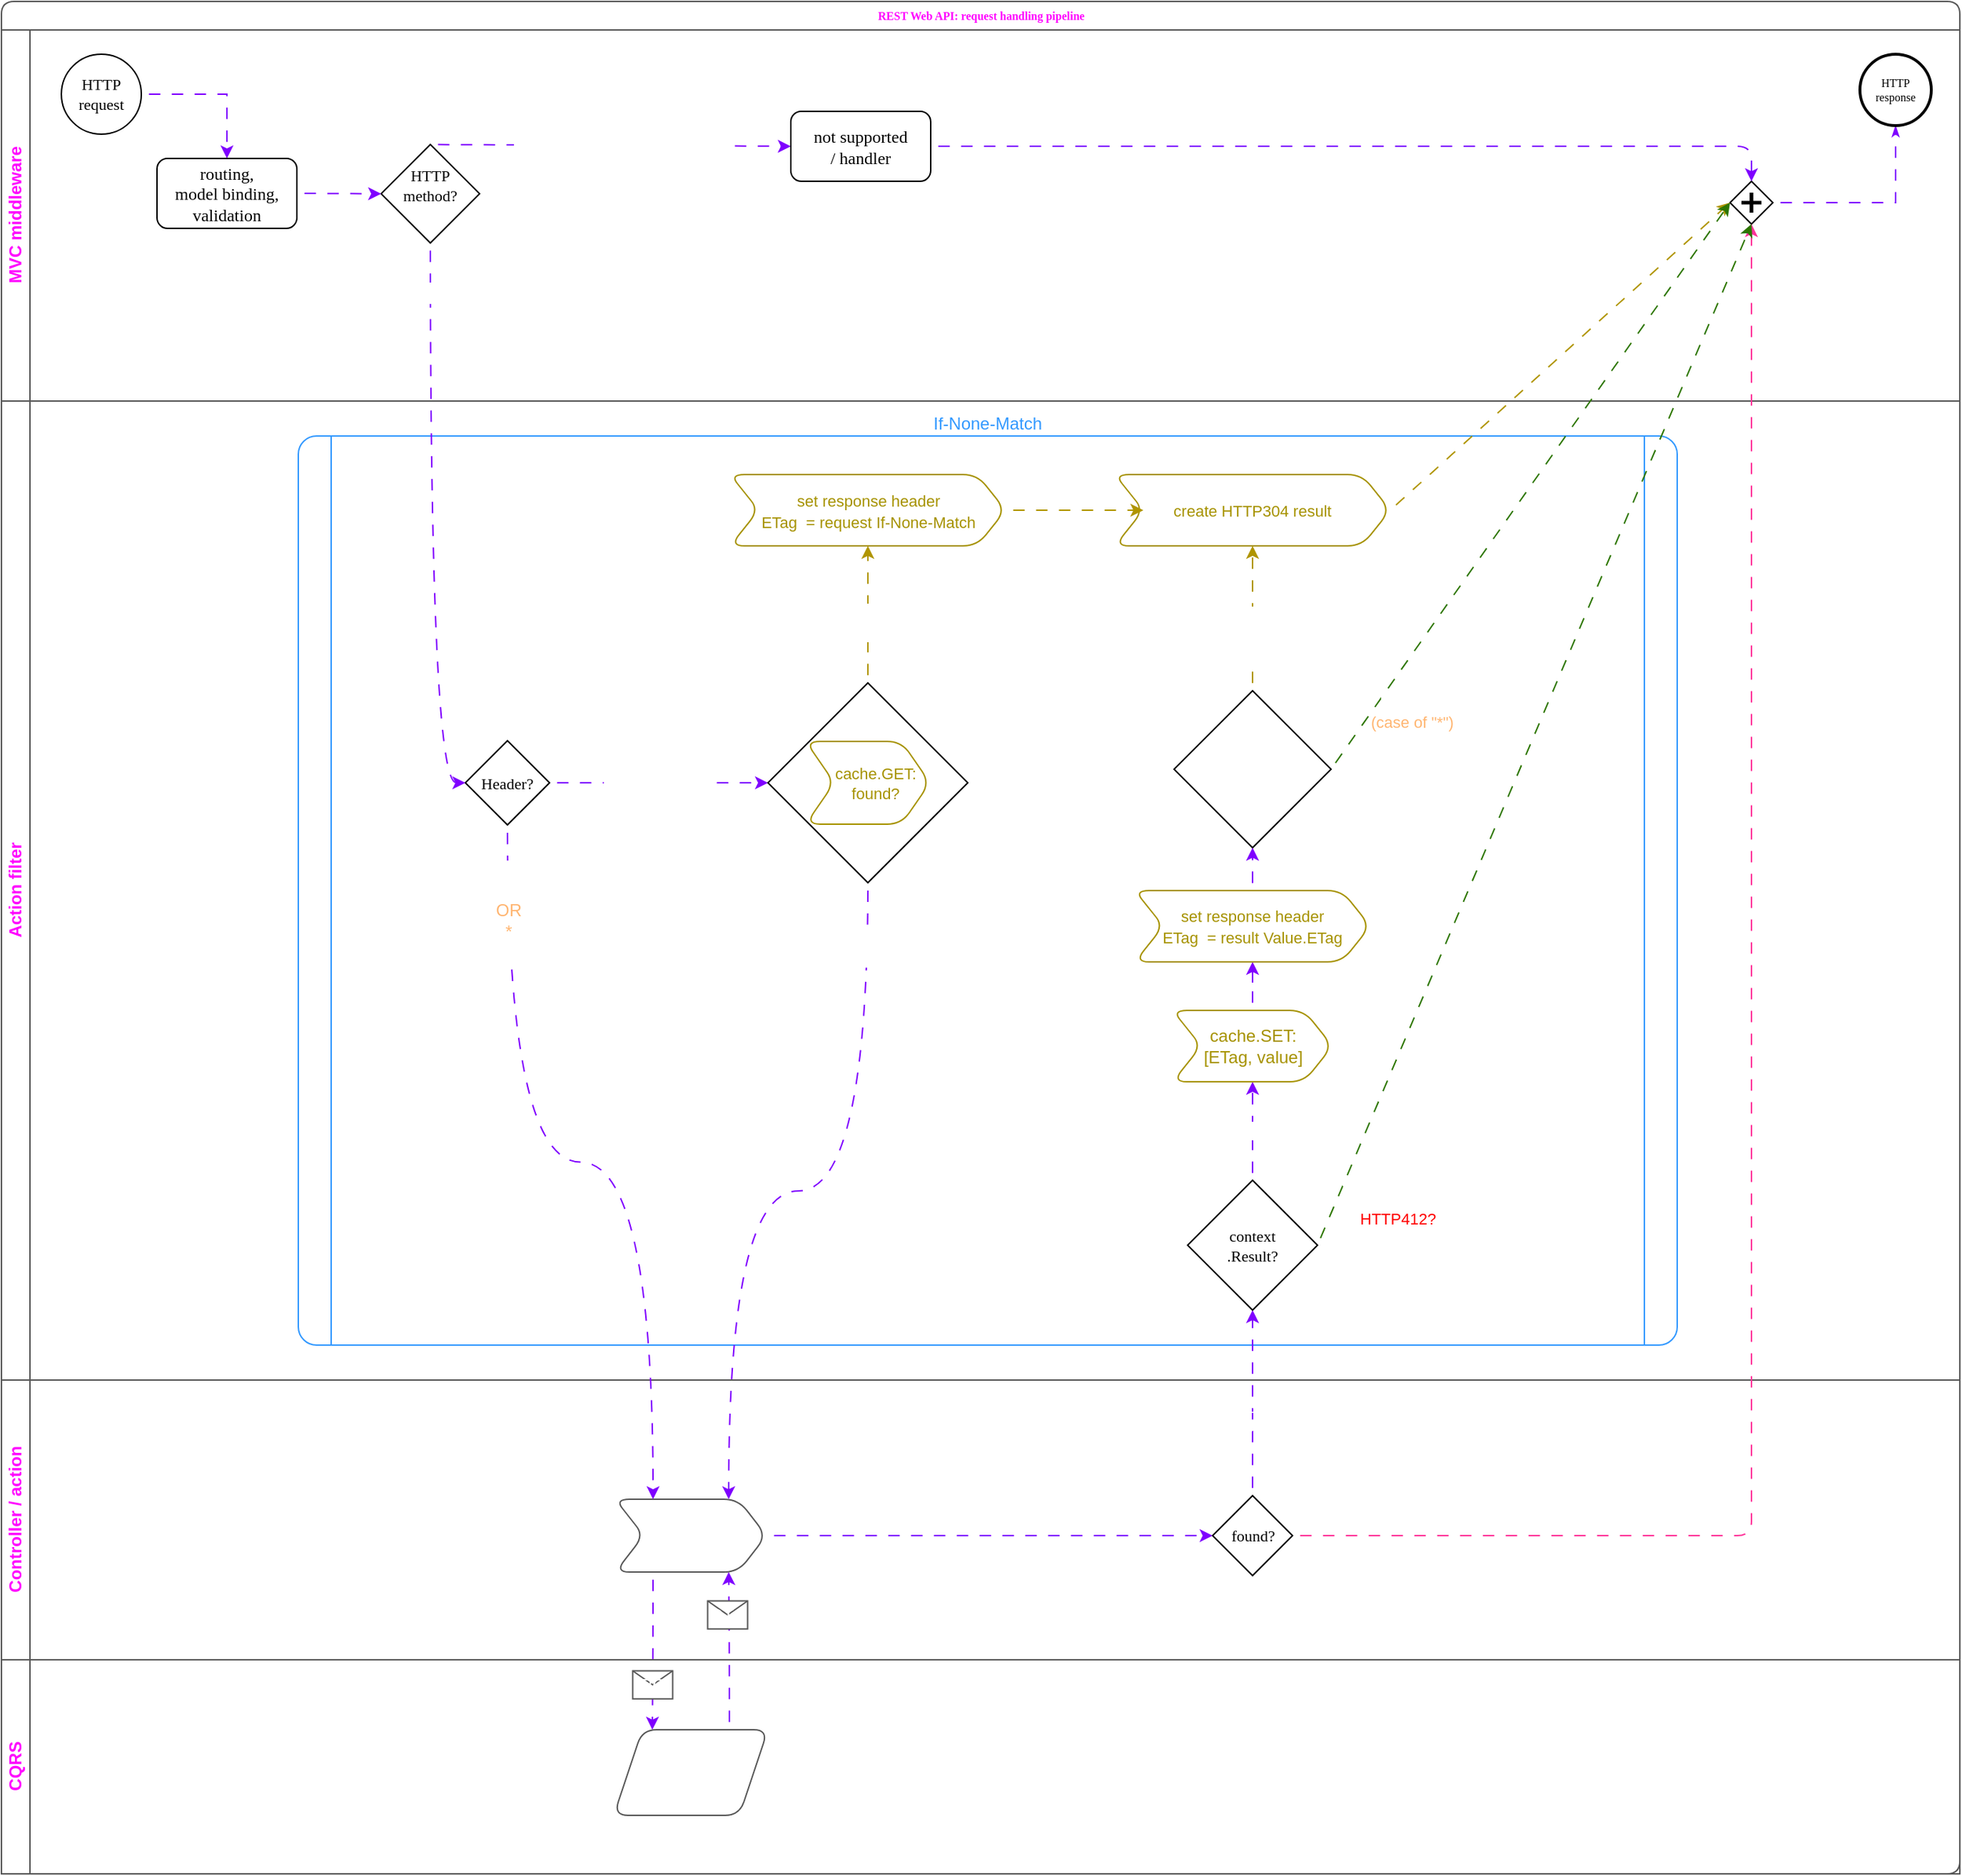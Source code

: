 <mxfile version="17.2.4" type="github">
  <diagram name="Overall req. handling" id="c7488fd3-1785-93aa-aadb-54a6760d102a">
    <mxGraphModel dx="321.21" dy="-53.92" grid="1" gridSize="7" guides="1" tooltips="1" connect="1" arrows="1" fold="1" page="1" pageScale="1" pageWidth="1169" pageHeight="827" background="none" math="1" shadow="0">
      <root>
        <mxCell id="0" />
        <mxCell id="1" parent="0" />
        <mxCell id="2b4e8129b02d487f-1" value="REST Web API: request handling pipeline" style="swimlane;html=1;childLayout=stackLayout;horizontal=1;startSize=20;horizontalStack=0;rounded=1;shadow=0;labelBackgroundColor=none;strokeWidth=1;fontFamily=Verdana;fontSize=8;align=center;strokeColor=#575757;fontColor=#FF00FF;verticalAlign=middle;" parent="1" vertex="1">
          <mxGeometry x="14" y="63" width="1372" height="1312" as="geometry">
            <mxRectangle x="180" y="70" width="210" height="21" as="alternateBounds" />
          </mxGeometry>
        </mxCell>
        <mxCell id="2b4e8129b02d487f-2" value="MVC middleware" style="swimlane;html=1;startSize=20;horizontal=0;strokeColor=#575757;fontColor=#FF00FF;" parent="2b4e8129b02d487f-1" vertex="1">
          <mxGeometry y="20" width="1372" height="260" as="geometry">
            <mxRectangle y="20" width="680" height="28" as="alternateBounds" />
          </mxGeometry>
        </mxCell>
        <mxCell id="ZFfrjUVuDJgjYZVKDLoG-13" value="" style="edgeStyle=orthogonalEdgeStyle;rounded=0;orthogonalLoop=1;jettySize=auto;html=1;fontColor=#FF00FF;flowAnimation=1;fillColor=#6a00ff;strokeColor=#7F00FF;" edge="1" parent="2b4e8129b02d487f-2" source="2b4e8129b02d487f-5" target="2b4e8129b02d487f-6">
          <mxGeometry relative="1" as="geometry" />
        </mxCell>
        <mxCell id="2b4e8129b02d487f-5" value="HTTP&lt;br style=&quot;font-size: 11px;&quot;&gt;request" style="ellipse;whiteSpace=wrap;html=1;rounded=0;shadow=0;labelBackgroundColor=none;strokeWidth=1;fontFamily=Verdana;fontSize=11;align=center;aspect=fixed;" parent="2b4e8129b02d487f-2" vertex="1">
          <mxGeometry x="42" y="17" width="56" height="56" as="geometry" />
        </mxCell>
        <mxCell id="2b4e8129b02d487f-6" value="routing,&lt;br style=&quot;font-size: 12px;&quot;&gt;model binding,&lt;br style=&quot;font-size: 12px;&quot;&gt;validation&lt;br style=&quot;font-size: 12px;&quot;&gt;" style="rounded=1;whiteSpace=wrap;html=1;shadow=0;labelBackgroundColor=none;strokeWidth=1;fontFamily=Verdana;fontSize=12;align=center;aspect=fixed;" parent="2b4e8129b02d487f-2" vertex="1">
          <mxGeometry x="109" y="90.0" width="98" height="49" as="geometry" />
        </mxCell>
        <mxCell id="2b4e8129b02d487f-23" style="edgeStyle=orthogonalEdgeStyle;rounded=0;html=1;labelBackgroundColor=none;startArrow=none;startFill=0;startSize=5;endArrow=classicThin;endFill=1;endSize=5;jettySize=auto;orthogonalLoop=1;strokeWidth=1;fontFamily=Verdana;fontSize=8;flowAnimation=1;strokeColor=#7F00FF;" parent="2b4e8129b02d487f-2" source="2b4e8129b02d487f-10" target="2b4e8129b02d487f-11" edge="1">
          <mxGeometry relative="1" as="geometry" />
        </mxCell>
        <mxCell id="2b4e8129b02d487f-10" value="" style="shape=mxgraph.bpmn.shape;html=1;verticalLabelPosition=bottom;labelBackgroundColor=#ffffff;verticalAlign=top;perimeter=rhombusPerimeter;background=gateway;outline=none;symbol=parallelGw;rounded=1;shadow=0;strokeWidth=1;fontFamily=Verdana;fontSize=8;align=center;" parent="2b4e8129b02d487f-2" vertex="1">
          <mxGeometry x="1211" y="106" width="30" height="30" as="geometry" />
        </mxCell>
        <mxCell id="2b4e8129b02d487f-11" value="HTTP&lt;br&gt;response" style="ellipse;whiteSpace=wrap;html=1;rounded=0;shadow=0;labelBackgroundColor=none;strokeWidth=2;fontFamily=Verdana;fontSize=8;align=center;aspect=fixed;" parent="2b4e8129b02d487f-2" vertex="1">
          <mxGeometry x="1302" y="17" width="50" height="50" as="geometry" />
        </mxCell>
        <mxCell id="ZFfrjUVuDJgjYZVKDLoG-90" style="edgeStyle=none;comic=0;jumpStyle=none;orthogonalLoop=1;jettySize=auto;html=1;entryX=0;entryY=0.5;entryDx=0;entryDy=0;fontFamily=Helvetica;fontSize=11;fontColor=#FFB570;startArrow=none;startFill=0;startSize=20;strokeColor=#7F00FF;elbow=vertical;flowAnimation=1;exitX=0.5;exitY=0;exitDx=0;exitDy=0;exitPerimeter=0;" edge="1" parent="2b4e8129b02d487f-2" source="2b4e8129b02d487f-15" target="ZFfrjUVuDJgjYZVKDLoG-94">
          <mxGeometry relative="1" as="geometry">
            <mxPoint x="588" y="150" as="targetPoint" />
          </mxGeometry>
        </mxCell>
        <mxCell id="ZFfrjUVuDJgjYZVKDLoG-91" value="CONNECT, OPTIONS, TRACE" style="edgeLabel;html=1;align=center;verticalAlign=middle;resizable=0;points=[];fontSize=11;fontFamily=Helvetica;fontColor=#FFFFFF;" vertex="1" connectable="0" parent="ZFfrjUVuDJgjYZVKDLoG-90">
          <mxGeometry x="-0.325" y="1" relative="1" as="geometry">
            <mxPoint x="48" y="1" as="offset" />
          </mxGeometry>
        </mxCell>
        <mxCell id="2b4e8129b02d487f-15" value="HTTP&lt;br style=&quot;font-size: 11px;&quot;&gt;method?" style="strokeWidth=1;html=1;shape=mxgraph.flowchart.decision;whiteSpace=wrap;rounded=1;shadow=0;labelBackgroundColor=none;fontFamily=Verdana;fontSize=11;align=center;aspect=fixed;verticalAlign=middle;spacing=2;spacingTop=-12;" parent="2b4e8129b02d487f-2" vertex="1">
          <mxGeometry x="266" y="80.25" width="69" height="69" as="geometry" />
        </mxCell>
        <mxCell id="ZFfrjUVuDJgjYZVKDLoG-15" value="" style="orthogonalLoop=1;jettySize=auto;html=1;entryX=0;entryY=0.5;entryDx=0;entryDy=0;entryPerimeter=0;fontColor=#FF00FF;jumpStyle=none;exitX=1;exitY=0.5;exitDx=0;exitDy=0;flowAnimation=1;fillColor=#6a00ff;strokeColor=#7F00FF;" edge="1" parent="2b4e8129b02d487f-2" source="2b4e8129b02d487f-6" target="2b4e8129b02d487f-15">
          <mxGeometry relative="1" as="geometry">
            <mxPoint x="155" y="200" as="targetPoint" />
          </mxGeometry>
        </mxCell>
        <mxCell id="ZFfrjUVuDJgjYZVKDLoG-94" value="not supported&lt;br&gt;/ handler" style="rounded=1;whiteSpace=wrap;html=1;shadow=0;labelBackgroundColor=none;strokeWidth=1;fontFamily=Verdana;fontSize=12;align=center;aspect=fixed;" vertex="1" parent="2b4e8129b02d487f-2">
          <mxGeometry x="553" y="57.0" width="98" height="49" as="geometry" />
        </mxCell>
        <mxCell id="ZFfrjUVuDJgjYZVKDLoG-95" style="edgeStyle=orthogonalEdgeStyle;comic=0;jumpStyle=none;orthogonalLoop=1;jettySize=auto;html=1;entryX=0.5;entryY=0;entryDx=0;entryDy=0;fontFamily=Helvetica;fontSize=11;fontColor=#FFB570;startArrow=none;startFill=0;startSize=20;strokeColor=#7F00FF;elbow=vertical;flowAnimation=1;exitX=1;exitY=0.5;exitDx=0;exitDy=0;" edge="1" parent="2b4e8129b02d487f-2" source="ZFfrjUVuDJgjYZVKDLoG-94" target="2b4e8129b02d487f-10">
          <mxGeometry relative="1" as="geometry">
            <mxPoint x="307.5" y="87.25" as="sourcePoint" />
            <mxPoint x="672" y="111.75" as="targetPoint" />
          </mxGeometry>
        </mxCell>
        <mxCell id="2b4e8129b02d487f-3" value="Action filter" style="swimlane;html=1;startSize=20;horizontal=0;rounded=0;strokeColor=#575757;fontColor=#FF00FF;" parent="2b4e8129b02d487f-1" vertex="1">
          <mxGeometry y="280" width="1372" height="686" as="geometry">
            <mxRectangle y="280" width="680" height="20" as="alternateBounds" />
          </mxGeometry>
        </mxCell>
        <mxCell id="ZFfrjUVuDJgjYZVKDLoG-20" value="&lt;br&gt;If-None-Match" style="shape=process;whiteSpace=wrap;html=1;backgroundOutline=1;rounded=1;fontFamily=Helvetica;fontSize=12;startSize=20;strokeWidth=1;size=0.024;verticalAlign=bottom;labelPosition=center;verticalLabelPosition=top;align=center;arcSize=2;portConstraintRotation=0;strokeColor=#3399FF;fontColor=#3399FF;" vertex="1" parent="2b4e8129b02d487f-3">
          <mxGeometry x="208" y="24.5" width="966" height="637" as="geometry" />
        </mxCell>
        <mxCell id="ZFfrjUVuDJgjYZVKDLoG-23" value="Header?" style="strokeWidth=1;html=1;shape=mxgraph.flowchart.decision;whiteSpace=wrap;rounded=1;shadow=0;labelBackgroundColor=none;fontFamily=Verdana;fontSize=11;align=center;aspect=fixed;" vertex="1" parent="2b4e8129b02d487f-3">
          <mxGeometry x="325" y="238" width="59" height="59" as="geometry" />
        </mxCell>
        <mxCell id="ZFfrjUVuDJgjYZVKDLoG-75" style="edgeStyle=orthogonalEdgeStyle;comic=0;jumpStyle=none;orthogonalLoop=1;jettySize=auto;html=1;entryX=0.5;entryY=1;entryDx=0;entryDy=0;fontFamily=Helvetica;fontSize=11;fontColor=#FFFFFF;startArrow=none;startFill=0;startSize=20;strokeColor=#7F00FF;elbow=vertical;exitX=0.5;exitY=0;exitDx=0;exitDy=0;exitPerimeter=0;curved=1;flowAnimation=1;" edge="1" parent="2b4e8129b02d487f-3" source="ZFfrjUVuDJgjYZVKDLoG-43" target="ZFfrjUVuDJgjYZVKDLoG-74">
          <mxGeometry relative="1" as="geometry" />
        </mxCell>
        <mxCell id="ZFfrjUVuDJgjYZVKDLoG-76" value="value IS IEtag" style="edgeLabel;html=1;align=center;verticalAlign=middle;resizable=0;points=[];fontSize=11;fontFamily=Helvetica;fontColor=#FFFFFF;" vertex="1" connectable="0" parent="ZFfrjUVuDJgjYZVKDLoG-75">
          <mxGeometry x="0.124" y="-8" relative="1" as="geometry">
            <mxPoint x="-8" y="4" as="offset" />
          </mxGeometry>
        </mxCell>
        <mxCell id="ZFfrjUVuDJgjYZVKDLoG-43" value="context&lt;br&gt;.Result?" style="strokeWidth=1;html=1;shape=mxgraph.flowchart.decision;whiteSpace=wrap;rounded=1;shadow=0;labelBackgroundColor=none;fontFamily=Verdana;fontSize=11;align=center;aspect=fixed;" vertex="1" parent="2b4e8129b02d487f-3">
          <mxGeometry x="831" y="546" width="91" height="91" as="geometry" />
        </mxCell>
        <mxCell id="ZFfrjUVuDJgjYZVKDLoG-25" style="edgeStyle=orthogonalEdgeStyle;jumpStyle=none;orthogonalLoop=1;jettySize=auto;html=1;fontFamily=Helvetica;fontSize=12;fontColor=#FFFFFF;startSize=20;elbow=vertical;exitX=1;exitY=0.5;exitDx=0;exitDy=0;exitPerimeter=0;curved=1;flowAnimation=1;fillColor=#6a00ff;strokeColor=#7F00FF;" edge="1" parent="2b4e8129b02d487f-3" source="ZFfrjUVuDJgjYZVKDLoG-23" target="ZFfrjUVuDJgjYZVKDLoG-52">
          <mxGeometry relative="1" as="geometry">
            <mxPoint x="463" y="434" as="targetPoint" />
          </mxGeometry>
        </mxCell>
        <mxCell id="ZFfrjUVuDJgjYZVKDLoG-28" value="If-None-Match&lt;br&gt;IS &quot;val&quot;" style="edgeLabel;html=1;align=center;verticalAlign=middle;resizable=0;points=[];fontSize=12;fontFamily=Helvetica;fontColor=#FFFFFF;" vertex="1" connectable="0" parent="ZFfrjUVuDJgjYZVKDLoG-25">
          <mxGeometry x="-0.108" y="3" relative="1" as="geometry">
            <mxPoint x="8" y="3" as="offset" />
          </mxGeometry>
        </mxCell>
        <mxCell id="ZFfrjUVuDJgjYZVKDLoG-57" style="jumpStyle=arc;orthogonalLoop=1;jettySize=auto;html=1;fontFamily=Helvetica;fontSize=11;fontColor=#FFFFFF;startArrow=none;startFill=0;startSize=20;elbow=vertical;exitX=0.5;exitY=0;exitDx=0;exitDy=0;exitPerimeter=0;entryX=0.5;entryY=1;entryDx=0;entryDy=0;flowAnimation=1;fillColor=#e3c800;strokeColor=#B09500;" edge="1" parent="2b4e8129b02d487f-3" source="ZFfrjUVuDJgjYZVKDLoG-52" target="ZFfrjUVuDJgjYZVKDLoG-80">
          <mxGeometry relative="1" as="geometry">
            <mxPoint x="727.565" y="126" as="targetPoint" />
          </mxGeometry>
        </mxCell>
        <mxCell id="ZFfrjUVuDJgjYZVKDLoG-58" value="YES:&lt;br&gt;COND. IS FULFILLED" style="edgeLabel;html=1;align=center;verticalAlign=middle;resizable=0;points=[];fontSize=11;fontFamily=Helvetica;fontColor=#FFFFFF;" vertex="1" connectable="0" parent="ZFfrjUVuDJgjYZVKDLoG-57">
          <mxGeometry x="0.142" y="12" relative="1" as="geometry">
            <mxPoint x="5" y="12" as="offset" />
          </mxGeometry>
        </mxCell>
        <mxCell id="ZFfrjUVuDJgjYZVKDLoG-78" value="" style="edgeStyle=orthogonalEdgeStyle;curved=1;comic=0;jumpStyle=none;orthogonalLoop=1;jettySize=auto;html=1;fontFamily=Helvetica;fontSize=11;fontColor=#FFFFFF;startArrow=none;startFill=0;startSize=20;strokeColor=#7F00FF;elbow=vertical;flowAnimation=1;" edge="1" parent="2b4e8129b02d487f-3" source="ZFfrjUVuDJgjYZVKDLoG-74" target="ZFfrjUVuDJgjYZVKDLoG-77">
          <mxGeometry relative="1" as="geometry" />
        </mxCell>
        <mxCell id="ZFfrjUVuDJgjYZVKDLoG-74" value="cache.SET:&lt;br&gt;[ETag, value]" style="shape=step;perimeter=stepPerimeter;whiteSpace=wrap;html=1;fixedSize=1;rounded=1;fontFamily=Helvetica;fontSize=12;fontColor=#A69200;startSize=20;strokeColor=#A69200;strokeWidth=1;fillColor=default;" vertex="1" parent="2b4e8129b02d487f-3">
          <mxGeometry x="820.5" y="427" width="112" height="50" as="geometry" />
        </mxCell>
        <mxCell id="ZFfrjUVuDJgjYZVKDLoG-77" value="&lt;span style=&quot;font-size: 11px&quot;&gt;set response header&lt;br&gt;ETag&amp;nbsp; = result Value.ETag&lt;/span&gt;" style="shape=step;perimeter=stepPerimeter;whiteSpace=wrap;html=1;fixedSize=1;rounded=1;fontFamily=Helvetica;fontSize=12;fontColor=#A69200;startSize=20;strokeColor=#A69200;strokeWidth=1;fillColor=default;" vertex="1" parent="2b4e8129b02d487f-3">
          <mxGeometry x="794" y="343" width="165" height="50" as="geometry" />
        </mxCell>
        <mxCell id="ZFfrjUVuDJgjYZVKDLoG-79" value="&lt;span style=&quot;color: rgb(255 , 255 , 255) ; font-family: &amp;#34;helvetica&amp;#34; ; font-size: 12px&quot;&gt;If-None-Match&lt;/span&gt;&lt;br style=&quot;color: rgb(255 , 255 , 255) ; font-family: &amp;#34;helvetica&amp;#34; ; font-size: 12px&quot;&gt;&lt;span style=&quot;color: rgb(255 , 255 , 255) ; font-family: &amp;#34;helvetica&amp;#34; ; font-size: 12px&quot;&gt;IS Value.ETag?&lt;/span&gt;" style="strokeWidth=1;html=1;shape=mxgraph.flowchart.decision;whiteSpace=wrap;rounded=1;shadow=0;labelBackgroundColor=none;fontFamily=Verdana;fontSize=11;align=center;aspect=fixed;" vertex="1" parent="2b4e8129b02d487f-3">
          <mxGeometry x="821.5" y="203" width="110" height="110" as="geometry" />
        </mxCell>
        <mxCell id="ZFfrjUVuDJgjYZVKDLoG-80" value="&lt;span style=&quot;font-size: 11px&quot;&gt;set response header&lt;br&gt;ETag&amp;nbsp; = request If-None-Match&lt;/span&gt;" style="shape=step;perimeter=stepPerimeter;whiteSpace=wrap;html=1;fixedSize=1;rounded=1;fontFamily=Helvetica;fontSize=12;fontColor=#A69200;startSize=20;strokeColor=#A69200;strokeWidth=1;fillColor=default;" vertex="1" parent="2b4e8129b02d487f-3">
          <mxGeometry x="510.5" y="51.5" width="193" height="50" as="geometry" />
        </mxCell>
        <mxCell id="ZFfrjUVuDJgjYZVKDLoG-82" value="&lt;span style=&quot;font-size: 11px&quot;&gt;create HTTP304 result&lt;/span&gt;" style="shape=step;perimeter=stepPerimeter;whiteSpace=wrap;html=1;fixedSize=1;rounded=1;fontFamily=Helvetica;fontSize=12;fontColor=#A69200;startSize=20;strokeColor=#A69200;strokeWidth=1;fillColor=default;" vertex="1" parent="2b4e8129b02d487f-3">
          <mxGeometry x="780" y="51.5" width="193" height="50" as="geometry" />
        </mxCell>
        <mxCell id="ZFfrjUVuDJgjYZVKDLoG-59" style="jumpStyle=none;orthogonalLoop=1;jettySize=auto;html=1;fontFamily=Helvetica;fontSize=11;fontColor=#FFFFFF;startArrow=none;startFill=0;startSize=20;elbow=vertical;entryX=0;entryY=0.5;entryDx=0;entryDy=0;exitX=1;exitY=0.5;exitDx=0;exitDy=0;flowAnimation=1;fillColor=#e3c800;strokeColor=#B09500;" edge="1" parent="2b4e8129b02d487f-3" source="ZFfrjUVuDJgjYZVKDLoG-80" target="ZFfrjUVuDJgjYZVKDLoG-82">
          <mxGeometry relative="1" as="geometry">
            <mxPoint x="797.5" y="90.988" as="sourcePoint" />
            <mxPoint x="968" y="-168" as="targetPoint" />
          </mxGeometry>
        </mxCell>
        <mxCell id="ZFfrjUVuDJgjYZVKDLoG-83" style="jumpStyle=none;orthogonalLoop=1;jettySize=auto;html=1;fontFamily=Helvetica;fontSize=11;fontColor=#FFFFFF;startArrow=none;startFill=0;startSize=20;elbow=vertical;entryX=0.5;entryY=1;entryDx=0;entryDy=0;flowAnimation=1;fillColor=#e3c800;strokeColor=#B09500;exitX=0.5;exitY=0;exitDx=0;exitDy=0;exitPerimeter=0;" edge="1" parent="2b4e8129b02d487f-3" source="ZFfrjUVuDJgjYZVKDLoG-79" target="ZFfrjUVuDJgjYZVKDLoG-82">
          <mxGeometry relative="1" as="geometry">
            <mxPoint x="838" y="172" as="sourcePoint" />
            <mxPoint x="877" y="108.5" as="targetPoint" />
          </mxGeometry>
        </mxCell>
        <mxCell id="ZFfrjUVuDJgjYZVKDLoG-85" value="&lt;span style=&quot;color: rgb(255 , 255 , 255)&quot;&gt;YES:&lt;br&gt;COND. IS FULFILLED&lt;br&gt;&lt;/span&gt;&lt;font color=&quot;#ffffff&quot;&gt;overwrite Result&lt;br&gt;&lt;/font&gt;" style="edgeLabel;html=1;align=center;verticalAlign=middle;resizable=0;points=[];fontSize=11;fontFamily=Helvetica;fontColor=#A69200;" vertex="1" connectable="0" parent="ZFfrjUVuDJgjYZVKDLoG-83">
          <mxGeometry x="-0.509" y="-1" relative="1" as="geometry">
            <mxPoint x="-1" y="-15" as="offset" />
          </mxGeometry>
        </mxCell>
        <mxCell id="ZFfrjUVuDJgjYZVKDLoG-84" value="" style="edgeStyle=orthogonalEdgeStyle;curved=1;comic=0;jumpStyle=none;orthogonalLoop=1;jettySize=auto;html=1;fontFamily=Helvetica;fontSize=11;fontColor=#FFFFFF;startArrow=none;startFill=0;startSize=20;strokeColor=#7F00FF;elbow=vertical;flowAnimation=1;entryX=0.5;entryY=1;entryDx=0;entryDy=0;entryPerimeter=0;exitX=0.5;exitY=0;exitDx=0;exitDy=0;" edge="1" parent="2b4e8129b02d487f-3" source="ZFfrjUVuDJgjYZVKDLoG-77" target="ZFfrjUVuDJgjYZVKDLoG-79">
          <mxGeometry relative="1" as="geometry">
            <mxPoint x="761.487" y="474.483" as="sourcePoint" />
            <mxPoint x="805.986" y="473.983" as="targetPoint" />
          </mxGeometry>
        </mxCell>
        <mxCell id="ZFfrjUVuDJgjYZVKDLoG-55" value="" style="group;treeMoving=0;treeFolding=0;pointerEvents=0;autosize=1;" vertex="1" connectable="0" parent="2b4e8129b02d487f-3">
          <mxGeometry x="537" y="197.5" width="140" height="140" as="geometry" />
        </mxCell>
        <mxCell id="ZFfrjUVuDJgjYZVKDLoG-52" value="" style="strokeWidth=1;html=1;shape=mxgraph.flowchart.decision;whiteSpace=wrap;rounded=1;shadow=0;labelBackgroundColor=none;fontFamily=Verdana;fontSize=11;align=center;aspect=fixed;" vertex="1" parent="ZFfrjUVuDJgjYZVKDLoG-55">
          <mxGeometry width="140" height="140" as="geometry" />
        </mxCell>
        <mxCell id="ZFfrjUVuDJgjYZVKDLoG-49" value="cache.GET:&lt;br&gt;found?" style="shape=step;perimeter=stepPerimeter;whiteSpace=wrap;html=1;fixedSize=1;rounded=1;fontFamily=Helvetica;fontSize=11;fontColor=#A69200;startSize=20;strokeColor=#A69200;strokeWidth=1;fillColor=default;aspect=fixed;labelPosition=center;verticalLabelPosition=middle;align=center;verticalAlign=middle;spacingRight=-10;" vertex="1" parent="ZFfrjUVuDJgjYZVKDLoG-55">
          <mxGeometry x="26.5" y="41" width="87" height="58" as="geometry" />
        </mxCell>
        <mxCell id="2b4e8129b02d487f-4" value="Controller / action" style="swimlane;html=1;startSize=20;horizontal=0;strokeColor=#575757;fontColor=#FF00FF;" parent="2b4e8129b02d487f-1" vertex="1">
          <mxGeometry y="966" width="1372" height="196" as="geometry">
            <mxRectangle y="690" width="680" height="28" as="alternateBounds" />
          </mxGeometry>
        </mxCell>
        <mxCell id="ZFfrjUVuDJgjYZVKDLoG-37" style="edgeStyle=orthogonalEdgeStyle;curved=1;jumpStyle=none;orthogonalLoop=1;jettySize=auto;html=1;fontFamily=Helvetica;fontSize=11;fontColor=#FFFFFF;startArrow=none;startFill=0;startSize=20;elbow=vertical;flowAnimation=1;strokeColor=#7F00FF;" edge="1" parent="2b4e8129b02d487f-4" source="ZFfrjUVuDJgjYZVKDLoG-22" target="ZFfrjUVuDJgjYZVKDLoG-36">
          <mxGeometry relative="1" as="geometry" />
        </mxCell>
        <mxCell id="ZFfrjUVuDJgjYZVKDLoG-22" value="CQRS Send" style="shape=step;perimeter=stepPerimeter;whiteSpace=wrap;html=1;fixedSize=1;rounded=1;fontFamily=Helvetica;fontSize=12;fontColor=#FFFFFF;startSize=20;strokeColor=#575757;strokeWidth=1;fillColor=default;" vertex="1" parent="2b4e8129b02d487f-4">
          <mxGeometry x="430" y="83.5" width="106" height="51" as="geometry" />
        </mxCell>
        <mxCell id="ZFfrjUVuDJgjYZVKDLoG-36" value="found?" style="strokeWidth=1;html=1;shape=mxgraph.flowchart.decision;whiteSpace=wrap;rounded=1;shadow=0;labelBackgroundColor=none;fontFamily=Verdana;fontSize=11;align=center;aspect=fixed;" vertex="1" parent="2b4e8129b02d487f-4">
          <mxGeometry x="848.5" y="81" width="56" height="56" as="geometry" />
        </mxCell>
        <mxCell id="ZFfrjUVuDJgjYZVKDLoG-29" value="" style="endArrow=classic;html=1;fontFamily=Helvetica;fontSize=12;fontColor=#FFFFFF;startSize=20;curved=1;elbow=vertical;jumpStyle=none;edgeStyle=orthogonalEdgeStyle;exitX=0.25;exitY=1;exitDx=0;exitDy=0;entryX=0.25;entryY=0;entryDx=0;entryDy=0;fillColor=#60a917;strokeColor=#7F00FF;flowAnimation=1;" edge="1" parent="2b4e8129b02d487f-1" source="ZFfrjUVuDJgjYZVKDLoG-22" target="ZFfrjUVuDJgjYZVKDLoG-27">
          <mxGeometry relative="1" as="geometry">
            <mxPoint x="750" y="567" as="sourcePoint" />
            <mxPoint x="850" y="567" as="targetPoint" />
          </mxGeometry>
        </mxCell>
        <mxCell id="ZFfrjUVuDJgjYZVKDLoG-30" value="RQ" style="shape=message;html=1;outlineConnect=0;rounded=1;fontFamily=Helvetica;fontSize=12;fontColor=#FFFFFF;startSize=20;strokeColor=#575757;strokeWidth=1;fillColor=default;aspect=fixed;" vertex="1" parent="ZFfrjUVuDJgjYZVKDLoG-29">
          <mxGeometry width="28" height="19.6" relative="1" as="geometry">
            <mxPoint x="-14" y="14" as="offset" />
          </mxGeometry>
        </mxCell>
        <mxCell id="ZFfrjUVuDJgjYZVKDLoG-34" value="" style="endArrow=classic;html=1;fontFamily=Helvetica;fontSize=12;fontColor=#FFFFFF;startSize=20;curved=1;elbow=vertical;jumpStyle=none;edgeStyle=orthogonalEdgeStyle;exitX=0.75;exitY=0;exitDx=0;exitDy=0;entryX=0.75;entryY=1;entryDx=0;entryDy=0;fillColor=#60a917;strokeColor=#7F00FF;flowAnimation=1;" edge="1" parent="2b4e8129b02d487f-1" source="ZFfrjUVuDJgjYZVKDLoG-27" target="ZFfrjUVuDJgjYZVKDLoG-22">
          <mxGeometry relative="1" as="geometry">
            <mxPoint x="503.5" y="797.5" as="sourcePoint" />
            <mxPoint x="736" y="798" as="targetPoint" />
          </mxGeometry>
        </mxCell>
        <mxCell id="ZFfrjUVuDJgjYZVKDLoG-35" value="DTO" style="shape=message;html=1;outlineConnect=0;rounded=1;fontFamily=Helvetica;fontSize=12;fontColor=#FFFFFF;startSize=20;strokeColor=#575757;strokeWidth=1;fillColor=default;aspect=fixed;" vertex="1" parent="ZFfrjUVuDJgjYZVKDLoG-34">
          <mxGeometry width="28" height="19.6" relative="1" as="geometry">
            <mxPoint x="-15" y="-35" as="offset" />
          </mxGeometry>
        </mxCell>
        <mxCell id="ZFfrjUVuDJgjYZVKDLoG-1" value="CQRS" style="swimlane;html=1;startSize=20;horizontal=0;strokeColor=#575757;fontColor=#FF00FF;" vertex="1" parent="2b4e8129b02d487f-1">
          <mxGeometry y="1162" width="1372" height="150" as="geometry">
            <mxRectangle y="470" width="680" height="20" as="alternateBounds" />
          </mxGeometry>
        </mxCell>
        <mxCell id="ZFfrjUVuDJgjYZVKDLoG-27" value="CQRS Handler" style="shape=parallelogram;perimeter=parallelogramPerimeter;whiteSpace=wrap;html=1;fixedSize=1;rounded=1;fontFamily=Helvetica;fontSize=12;fontColor=#FFFFFF;startSize=20;strokeColor=#575757;strokeWidth=1;fillColor=default;" vertex="1" parent="ZFfrjUVuDJgjYZVKDLoG-1">
          <mxGeometry x="429" y="49" width="108" height="60" as="geometry" />
        </mxCell>
        <mxCell id="ZFfrjUVuDJgjYZVKDLoG-40" style="jumpStyle=none;orthogonalLoop=1;jettySize=auto;html=1;fontFamily=Helvetica;fontSize=11;fontColor=#FFFFFF;startArrow=none;startFill=0;startSize=20;elbow=vertical;flowAnimation=1;strokeColor=#FF3399;entryX=0.5;entryY=1;entryDx=0;entryDy=0;exitX=1;exitY=0.5;exitDx=0;exitDy=0;exitPerimeter=0;edgeStyle=orthogonalEdgeStyle;" edge="1" parent="2b4e8129b02d487f-1" source="ZFfrjUVuDJgjYZVKDLoG-36" target="2b4e8129b02d487f-10">
          <mxGeometry relative="1" as="geometry">
            <mxPoint x="525" y="1099" as="sourcePoint" />
            <mxPoint x="235.067" y="567.0" as="targetPoint" />
          </mxGeometry>
        </mxCell>
        <mxCell id="ZFfrjUVuDJgjYZVKDLoG-41" value="NO:&lt;br&gt;return: HTTP404" style="edgeLabel;html=1;align=center;verticalAlign=middle;resizable=0;points=[];fontSize=11;fontFamily=Helvetica;fontColor=#FFFFFF;labelBackgroundColor=none;" vertex="1" connectable="0" parent="ZFfrjUVuDJgjYZVKDLoG-40">
          <mxGeometry x="0.36" y="5" relative="1" as="geometry">
            <mxPoint x="-283" y="559" as="offset" />
          </mxGeometry>
        </mxCell>
        <mxCell id="ZFfrjUVuDJgjYZVKDLoG-44" style="jumpStyle=none;orthogonalLoop=1;jettySize=auto;html=1;fontFamily=Helvetica;fontSize=11;fontColor=#FFFFFF;startArrow=none;startFill=0;startSize=20;elbow=vertical;exitX=1;exitY=0.5;exitDx=0;exitDy=0;exitPerimeter=0;entryX=0.5;entryY=1;entryDx=0;entryDy=0;flowAnimation=1;strokeColor=#2D7600;fillColor=#60a917;" edge="1" parent="2b4e8129b02d487f-1" source="ZFfrjUVuDJgjYZVKDLoG-43" target="2b4e8129b02d487f-10">
          <mxGeometry relative="1" as="geometry">
            <mxPoint x="553" y="203" as="targetPoint" />
          </mxGeometry>
        </mxCell>
        <mxCell id="ZFfrjUVuDJgjYZVKDLoG-45" value="value NOT IEtag&lt;br&gt;COND. NOT FULFILLED&lt;br&gt;&lt;font color=&quot;#ff0000&quot;&gt;HTTP412?&lt;/font&gt;" style="edgeLabel;html=1;align=center;verticalAlign=middle;resizable=0;points=[];fontSize=11;fontFamily=Helvetica;fontColor=#FFFFFF;labelBackgroundColor=none;" vertex="1" connectable="0" parent="ZFfrjUVuDJgjYZVKDLoG-44">
          <mxGeometry x="-0.254" y="6" relative="1" as="geometry">
            <mxPoint x="-52" y="238" as="offset" />
          </mxGeometry>
        </mxCell>
        <mxCell id="ZFfrjUVuDJgjYZVKDLoG-50" style="edgeStyle=orthogonalEdgeStyle;jumpStyle=none;orthogonalLoop=1;jettySize=auto;html=1;entryX=0.25;entryY=0;entryDx=0;entryDy=0;fontFamily=Helvetica;fontSize=11;fontColor=#FFFFFF;startArrow=none;startFill=0;startSize=20;elbow=vertical;strokeColor=#7F00FF;curved=1;bendable=1;movable=1;cloneable=1;deletable=1;noJump=0;flowAnimation=1;orthogonal=0;enumerate=0;comic=0;fillColor=#60a917;exitX=0.5;exitY=1;exitDx=0;exitDy=0;exitPerimeter=0;" edge="1" parent="2b4e8129b02d487f-1" source="ZFfrjUVuDJgjYZVKDLoG-23" target="ZFfrjUVuDJgjYZVKDLoG-22">
          <mxGeometry relative="1" as="geometry" />
        </mxCell>
        <mxCell id="ZFfrjUVuDJgjYZVKDLoG-51" value="&lt;span style=&quot;font-size: 12px&quot;&gt;If-None-Match&lt;/span&gt;&lt;br style=&quot;font-size: 12px&quot;&gt;&lt;span style=&quot;font-size: 12px&quot;&gt;IS empty&lt;br&gt;&lt;font color=&quot;#ffb570&quot;&gt;OR&lt;br&gt;*&lt;br&gt;&lt;/font&gt;&lt;/span&gt;get data&lt;span style=&quot;font-size: 12px&quot;&gt;&lt;br&gt;&lt;/span&gt;" style="edgeLabel;html=1;align=center;verticalAlign=middle;resizable=0;points=[];fontSize=11;fontFamily=Helvetica;fontColor=#FFFFFF;" vertex="1" connectable="0" parent="ZFfrjUVuDJgjYZVKDLoG-50">
          <mxGeometry x="-0.744" y="17" relative="1" as="geometry">
            <mxPoint x="-17" y="-14" as="offset" />
          </mxGeometry>
        </mxCell>
        <mxCell id="ZFfrjUVuDJgjYZVKDLoG-53" style="edgeStyle=orthogonalEdgeStyle;curved=1;jumpStyle=none;orthogonalLoop=1;jettySize=auto;html=1;fontFamily=Helvetica;fontSize=11;fontColor=#FFFFFF;startArrow=none;startFill=0;startSize=20;elbow=vertical;exitX=0.5;exitY=1;exitDx=0;exitDy=0;exitPerimeter=0;entryX=0.75;entryY=0;entryDx=0;entryDy=0;strokeColor=#7F00FF;flowAnimation=1;fillColor=#60a917;" edge="1" parent="2b4e8129b02d487f-1" source="ZFfrjUVuDJgjYZVKDLoG-52" target="ZFfrjUVuDJgjYZVKDLoG-22">
          <mxGeometry relative="1" as="geometry" />
        </mxCell>
        <mxCell id="ZFfrjUVuDJgjYZVKDLoG-54" value="NO:&lt;br&gt;get data" style="edgeLabel;html=1;align=center;verticalAlign=middle;resizable=0;points=[];fontSize=11;fontFamily=Helvetica;fontColor=#FFFFFF;" vertex="1" connectable="0" parent="ZFfrjUVuDJgjYZVKDLoG-53">
          <mxGeometry x="-0.163" y="-4" relative="1" as="geometry">
            <mxPoint x="4" y="-167" as="offset" />
          </mxGeometry>
        </mxCell>
        <mxCell id="ZFfrjUVuDJgjYZVKDLoG-68" style="comic=0;jumpStyle=none;orthogonalLoop=1;jettySize=auto;html=1;entryX=0.5;entryY=1;entryDx=0;entryDy=0;entryPerimeter=0;fontFamily=Helvetica;fontSize=11;fontColor=#7F00FF;startArrow=none;startFill=0;startSize=20;strokeColor=#7F00FF;elbow=vertical;fillColor=#60a917;flowAnimation=1;exitX=0.5;exitY=0;exitDx=0;exitDy=0;exitPerimeter=0;" edge="1" parent="2b4e8129b02d487f-1" source="ZFfrjUVuDJgjYZVKDLoG-36" target="ZFfrjUVuDJgjYZVKDLoG-43">
          <mxGeometry relative="1" as="geometry" />
        </mxCell>
        <mxCell id="ZFfrjUVuDJgjYZVKDLoG-69" value="YES:&lt;br&gt;HTTP200(value)" style="edgeLabel;html=1;align=center;verticalAlign=middle;resizable=0;points=[];fontSize=11;fontFamily=Helvetica;fontColor=#FFFFFF;labelBackgroundColor=none;" vertex="1" connectable="0" parent="ZFfrjUVuDJgjYZVKDLoG-68">
          <mxGeometry x="-0.75" y="-1" relative="1" as="geometry">
            <mxPoint x="-8" y="-39" as="offset" />
          </mxGeometry>
        </mxCell>
        <mxCell id="ZFfrjUVuDJgjYZVKDLoG-86" style="jumpStyle=none;orthogonalLoop=1;jettySize=auto;html=1;fontFamily=Helvetica;fontSize=11;fontColor=#FFFFFF;startArrow=none;startFill=0;startSize=20;elbow=vertical;entryX=0;entryY=0.5;entryDx=0;entryDy=0;flowAnimation=1;fillColor=#e3c800;strokeColor=#B09500;exitX=1;exitY=0.5;exitDx=0;exitDy=0;" edge="1" parent="2b4e8129b02d487f-1" source="ZFfrjUVuDJgjYZVKDLoG-82" target="2b4e8129b02d487f-10">
          <mxGeometry relative="1" as="geometry">
            <mxPoint x="468.5" y="567" as="sourcePoint" />
            <mxPoint x="511" y="388.5" as="targetPoint" />
          </mxGeometry>
        </mxCell>
        <mxCell id="ZFfrjUVuDJgjYZVKDLoG-88" style="jumpStyle=none;orthogonalLoop=1;jettySize=auto;html=1;fontFamily=Helvetica;fontSize=11;fontColor=#FFFFFF;startArrow=none;startFill=0;startSize=20;elbow=vertical;exitX=1;exitY=0.5;exitDx=0;exitDy=0;exitPerimeter=0;entryX=0;entryY=0.5;entryDx=0;entryDy=0;flowAnimation=1;strokeColor=#2D7600;fillColor=#60a917;" edge="1" parent="2b4e8129b02d487f-1" source="ZFfrjUVuDJgjYZVKDLoG-79" target="2b4e8129b02d487f-10">
          <mxGeometry relative="1" as="geometry">
            <mxPoint x="486.5" y="878.5" as="sourcePoint" />
            <mxPoint x="709" y="117" as="targetPoint" />
          </mxGeometry>
        </mxCell>
        <mxCell id="ZFfrjUVuDJgjYZVKDLoG-89" value="NO:&lt;br&gt;COND. NOT FULFILLED&lt;br&gt;&lt;font color=&quot;#ffb570&quot;&gt;(case of &quot;*&quot;)&lt;/font&gt;&lt;br&gt;retain Result" style="edgeLabel;html=1;align=center;verticalAlign=middle;resizable=0;points=[];fontSize=11;fontFamily=Helvetica;fontColor=#FFFFFF;labelBackgroundColor=none;" vertex="1" connectable="0" parent="ZFfrjUVuDJgjYZVKDLoG-88">
          <mxGeometry x="-0.254" y="6" relative="1" as="geometry">
            <mxPoint x="-43" y="111" as="offset" />
          </mxGeometry>
        </mxCell>
        <mxCell id="ZFfrjUVuDJgjYZVKDLoG-17" value="GET, HEAD" style="orthogonalLoop=1;jettySize=auto;html=1;fontFamily=Helvetica;fontSize=12;fontColor=#FFFFFF;startSize=20;entryX=0;entryY=0.5;entryDx=0;entryDy=0;exitX=0.5;exitY=1;exitDx=0;exitDy=0;exitPerimeter=0;edgeStyle=orthogonalEdgeStyle;elbow=vertical;entryPerimeter=0;curved=1;flowAnimation=1;fillColor=#6a00ff;strokeColor=#7F00FF;" edge="1" parent="2b4e8129b02d487f-1" source="2b4e8129b02d487f-15" target="ZFfrjUVuDJgjYZVKDLoG-23">
          <mxGeometry x="-0.826" relative="1" as="geometry">
            <mxPoint x="92" y="414" as="targetPoint" />
            <mxPoint as="offset" />
          </mxGeometry>
        </mxCell>
      </root>
    </mxGraphModel>
  </diagram>
</mxfile>
